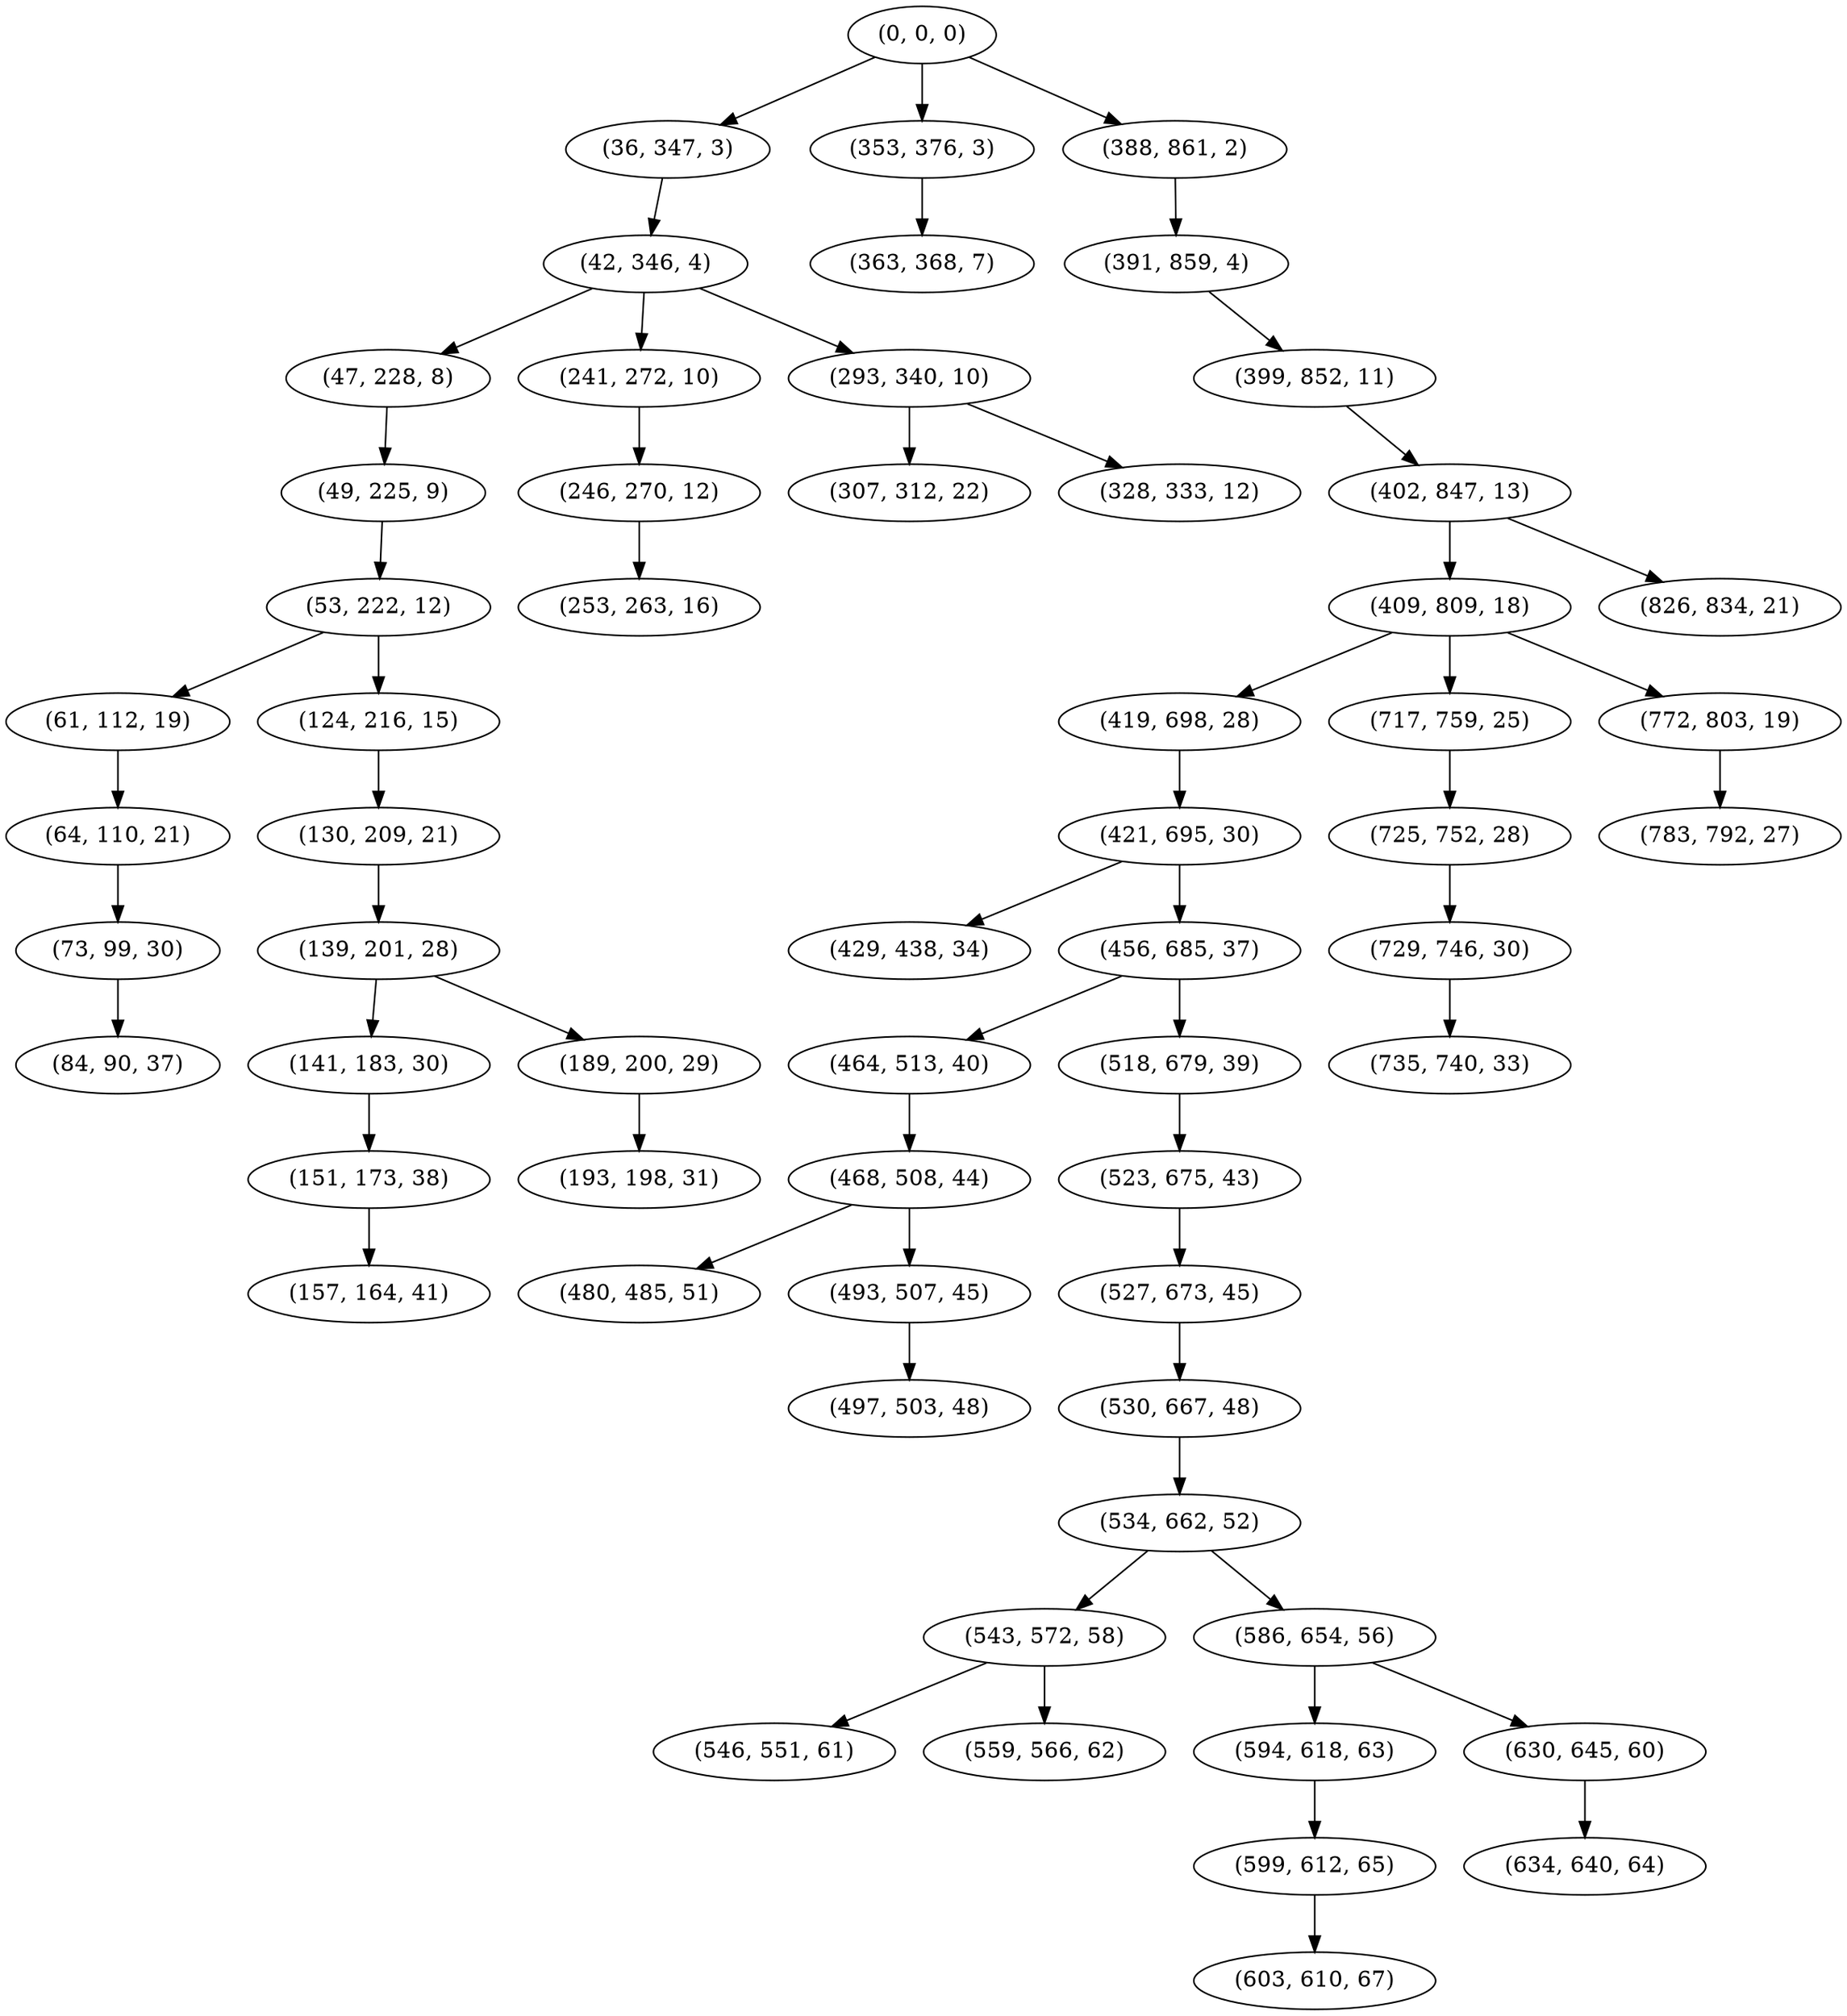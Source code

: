 digraph tree {
    "(0, 0, 0)";
    "(36, 347, 3)";
    "(42, 346, 4)";
    "(47, 228, 8)";
    "(49, 225, 9)";
    "(53, 222, 12)";
    "(61, 112, 19)";
    "(64, 110, 21)";
    "(73, 99, 30)";
    "(84, 90, 37)";
    "(124, 216, 15)";
    "(130, 209, 21)";
    "(139, 201, 28)";
    "(141, 183, 30)";
    "(151, 173, 38)";
    "(157, 164, 41)";
    "(189, 200, 29)";
    "(193, 198, 31)";
    "(241, 272, 10)";
    "(246, 270, 12)";
    "(253, 263, 16)";
    "(293, 340, 10)";
    "(307, 312, 22)";
    "(328, 333, 12)";
    "(353, 376, 3)";
    "(363, 368, 7)";
    "(388, 861, 2)";
    "(391, 859, 4)";
    "(399, 852, 11)";
    "(402, 847, 13)";
    "(409, 809, 18)";
    "(419, 698, 28)";
    "(421, 695, 30)";
    "(429, 438, 34)";
    "(456, 685, 37)";
    "(464, 513, 40)";
    "(468, 508, 44)";
    "(480, 485, 51)";
    "(493, 507, 45)";
    "(497, 503, 48)";
    "(518, 679, 39)";
    "(523, 675, 43)";
    "(527, 673, 45)";
    "(530, 667, 48)";
    "(534, 662, 52)";
    "(543, 572, 58)";
    "(546, 551, 61)";
    "(559, 566, 62)";
    "(586, 654, 56)";
    "(594, 618, 63)";
    "(599, 612, 65)";
    "(603, 610, 67)";
    "(630, 645, 60)";
    "(634, 640, 64)";
    "(717, 759, 25)";
    "(725, 752, 28)";
    "(729, 746, 30)";
    "(735, 740, 33)";
    "(772, 803, 19)";
    "(783, 792, 27)";
    "(826, 834, 21)";
    "(0, 0, 0)" -> "(36, 347, 3)";
    "(0, 0, 0)" -> "(353, 376, 3)";
    "(0, 0, 0)" -> "(388, 861, 2)";
    "(36, 347, 3)" -> "(42, 346, 4)";
    "(42, 346, 4)" -> "(47, 228, 8)";
    "(42, 346, 4)" -> "(241, 272, 10)";
    "(42, 346, 4)" -> "(293, 340, 10)";
    "(47, 228, 8)" -> "(49, 225, 9)";
    "(49, 225, 9)" -> "(53, 222, 12)";
    "(53, 222, 12)" -> "(61, 112, 19)";
    "(53, 222, 12)" -> "(124, 216, 15)";
    "(61, 112, 19)" -> "(64, 110, 21)";
    "(64, 110, 21)" -> "(73, 99, 30)";
    "(73, 99, 30)" -> "(84, 90, 37)";
    "(124, 216, 15)" -> "(130, 209, 21)";
    "(130, 209, 21)" -> "(139, 201, 28)";
    "(139, 201, 28)" -> "(141, 183, 30)";
    "(139, 201, 28)" -> "(189, 200, 29)";
    "(141, 183, 30)" -> "(151, 173, 38)";
    "(151, 173, 38)" -> "(157, 164, 41)";
    "(189, 200, 29)" -> "(193, 198, 31)";
    "(241, 272, 10)" -> "(246, 270, 12)";
    "(246, 270, 12)" -> "(253, 263, 16)";
    "(293, 340, 10)" -> "(307, 312, 22)";
    "(293, 340, 10)" -> "(328, 333, 12)";
    "(353, 376, 3)" -> "(363, 368, 7)";
    "(388, 861, 2)" -> "(391, 859, 4)";
    "(391, 859, 4)" -> "(399, 852, 11)";
    "(399, 852, 11)" -> "(402, 847, 13)";
    "(402, 847, 13)" -> "(409, 809, 18)";
    "(402, 847, 13)" -> "(826, 834, 21)";
    "(409, 809, 18)" -> "(419, 698, 28)";
    "(409, 809, 18)" -> "(717, 759, 25)";
    "(409, 809, 18)" -> "(772, 803, 19)";
    "(419, 698, 28)" -> "(421, 695, 30)";
    "(421, 695, 30)" -> "(429, 438, 34)";
    "(421, 695, 30)" -> "(456, 685, 37)";
    "(456, 685, 37)" -> "(464, 513, 40)";
    "(456, 685, 37)" -> "(518, 679, 39)";
    "(464, 513, 40)" -> "(468, 508, 44)";
    "(468, 508, 44)" -> "(480, 485, 51)";
    "(468, 508, 44)" -> "(493, 507, 45)";
    "(493, 507, 45)" -> "(497, 503, 48)";
    "(518, 679, 39)" -> "(523, 675, 43)";
    "(523, 675, 43)" -> "(527, 673, 45)";
    "(527, 673, 45)" -> "(530, 667, 48)";
    "(530, 667, 48)" -> "(534, 662, 52)";
    "(534, 662, 52)" -> "(543, 572, 58)";
    "(534, 662, 52)" -> "(586, 654, 56)";
    "(543, 572, 58)" -> "(546, 551, 61)";
    "(543, 572, 58)" -> "(559, 566, 62)";
    "(586, 654, 56)" -> "(594, 618, 63)";
    "(586, 654, 56)" -> "(630, 645, 60)";
    "(594, 618, 63)" -> "(599, 612, 65)";
    "(599, 612, 65)" -> "(603, 610, 67)";
    "(630, 645, 60)" -> "(634, 640, 64)";
    "(717, 759, 25)" -> "(725, 752, 28)";
    "(725, 752, 28)" -> "(729, 746, 30)";
    "(729, 746, 30)" -> "(735, 740, 33)";
    "(772, 803, 19)" -> "(783, 792, 27)";
}

